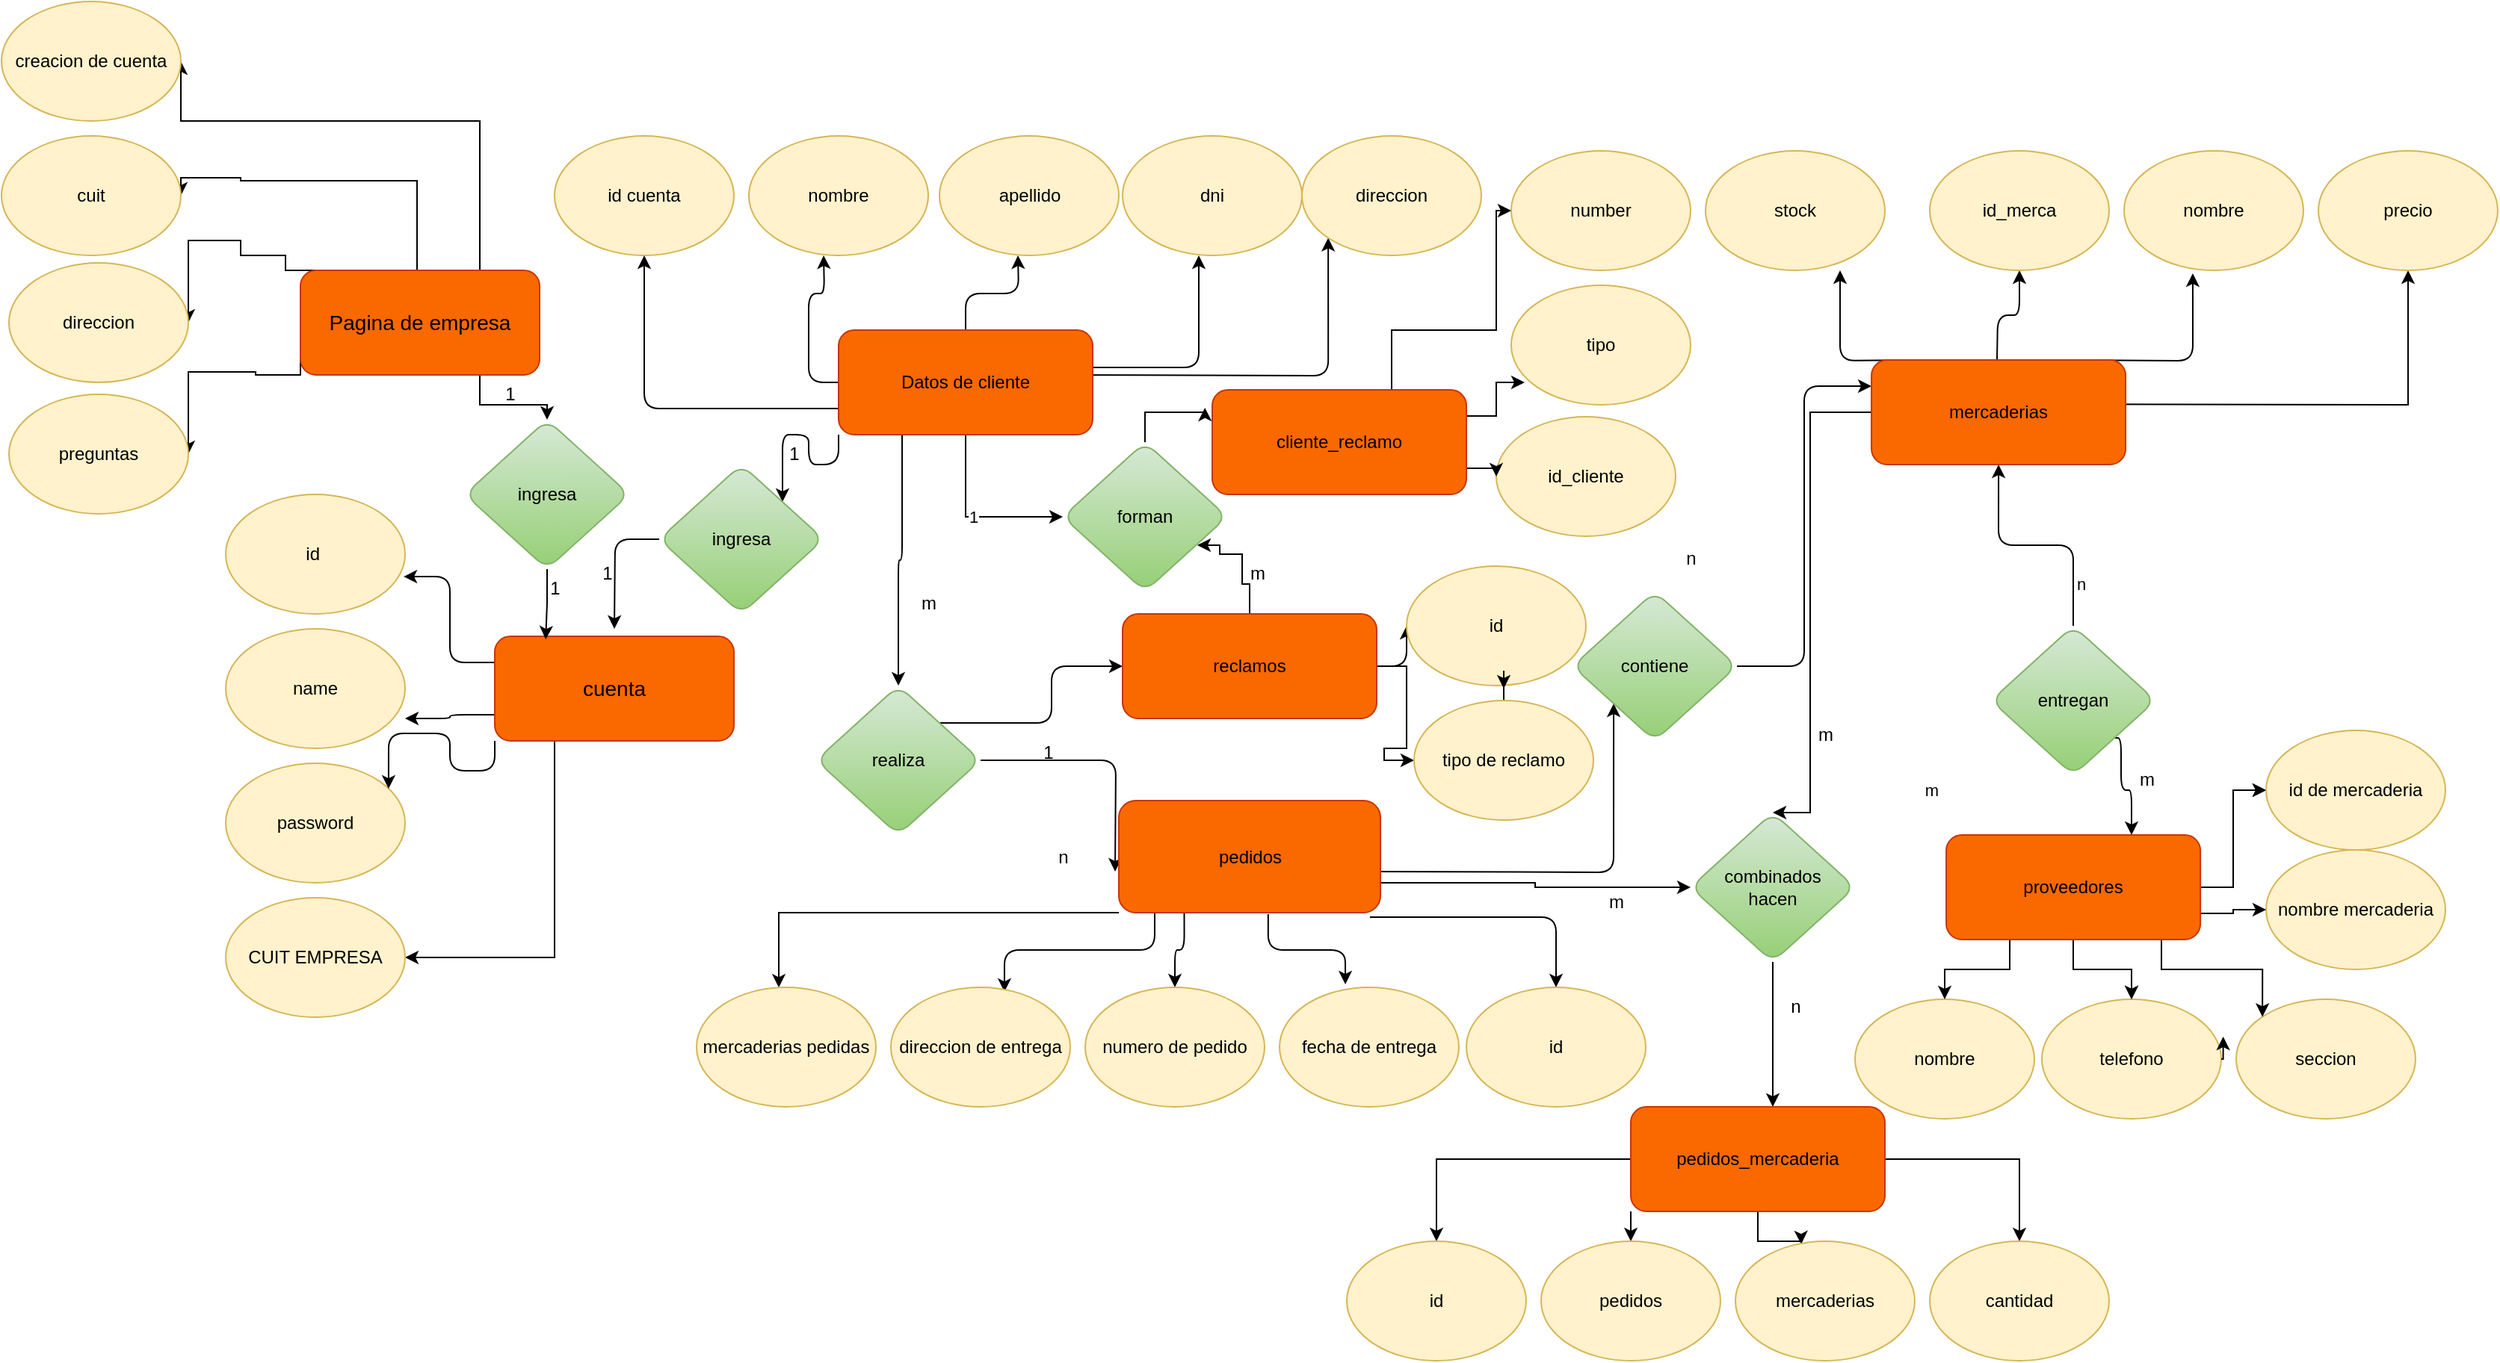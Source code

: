 <mxfile version="21.6.9" type="device">
  <diagram name="Página-1" id="cKyIX7_5VgaGWpvK9nll">
    <mxGraphModel dx="3277" dy="1083" grid="1" gridSize="10" guides="1" tooltips="1" connect="1" arrows="1" fold="1" page="1" pageScale="1" pageWidth="850" pageHeight="1100" background="#ffffff" math="0" shadow="0">
      <root>
        <mxCell id="0" />
        <mxCell id="1" parent="0" />
        <mxCell id="UQnEZiUiW4iRx1f-1rYH-13" style="edgeStyle=orthogonalEdgeStyle;rounded=1;orthogonalLoop=1;jettySize=auto;html=1;exitX=0.5;exitY=0;exitDx=0;exitDy=0;labelBackgroundColor=none;fontColor=default;" parent="1" source="UQnEZiUiW4iRx1f-1rYH-5" edge="1">
          <mxGeometry relative="1" as="geometry">
            <mxPoint x="250" y="310" as="targetPoint" />
          </mxGeometry>
        </mxCell>
        <mxCell id="UQnEZiUiW4iRx1f-1rYH-14" style="edgeStyle=orthogonalEdgeStyle;rounded=1;orthogonalLoop=1;jettySize=auto;html=1;labelBackgroundColor=none;fontColor=default;entryX=0.433;entryY=1;entryDx=0;entryDy=0;entryPerimeter=0;" parent="1" source="UQnEZiUiW4iRx1f-1rYH-5" edge="1" target="UQnEZiUiW4iRx1f-1rYH-11">
          <mxGeometry relative="1" as="geometry">
            <mxPoint x="370" y="310" as="targetPoint" />
            <Array as="points">
              <mxPoint x="371" y="385" />
            </Array>
          </mxGeometry>
        </mxCell>
        <mxCell id="UQnEZiUiW4iRx1f-1rYH-15" style="edgeStyle=orthogonalEdgeStyle;rounded=1;orthogonalLoop=1;jettySize=auto;html=1;exitX=1;exitY=0.75;exitDx=0;exitDy=0;labelBackgroundColor=none;fontColor=default;entryX=0;entryY=1;entryDx=0;entryDy=0;" parent="1" edge="1" target="UQnEZiUiW4iRx1f-1rYH-12">
          <mxGeometry relative="1" as="geometry">
            <mxPoint x="490" y="290" as="targetPoint" />
            <mxPoint x="259.5" y="390" as="sourcePoint" />
          </mxGeometry>
        </mxCell>
        <mxCell id="UQnEZiUiW4iRx1f-1rYH-16" style="edgeStyle=orthogonalEdgeStyle;rounded=1;orthogonalLoop=1;jettySize=auto;html=1;exitX=0;exitY=0.5;exitDx=0;exitDy=0;labelBackgroundColor=none;fontColor=default;" parent="1" source="UQnEZiUiW4iRx1f-1rYH-5" edge="1">
          <mxGeometry relative="1" as="geometry">
            <mxPoint x="120" y="310" as="targetPoint" />
          </mxGeometry>
        </mxCell>
        <mxCell id="UQnEZiUiW4iRx1f-1rYH-17" style="edgeStyle=orthogonalEdgeStyle;rounded=1;orthogonalLoop=1;jettySize=auto;html=1;exitX=0;exitY=0.75;exitDx=0;exitDy=0;entryX=0.5;entryY=1;entryDx=0;entryDy=0;labelBackgroundColor=none;fontColor=default;" parent="1" source="UQnEZiUiW4iRx1f-1rYH-5" target="UQnEZiUiW4iRx1f-1rYH-6" edge="1">
          <mxGeometry relative="1" as="geometry" />
        </mxCell>
        <mxCell id="UQnEZiUiW4iRx1f-1rYH-19" style="edgeStyle=orthogonalEdgeStyle;rounded=1;orthogonalLoop=1;jettySize=auto;html=1;exitX=0;exitY=1;exitDx=0;exitDy=0;entryX=1;entryY=0;entryDx=0;entryDy=0;labelBackgroundColor=none;fontColor=default;" parent="1" source="UQnEZiUiW4iRx1f-1rYH-5" target="UQnEZiUiW4iRx1f-1rYH-18" edge="1">
          <mxGeometry relative="1" as="geometry" />
        </mxCell>
        <mxCell id="UQnEZiUiW4iRx1f-1rYH-35" style="edgeStyle=orthogonalEdgeStyle;rounded=1;orthogonalLoop=1;jettySize=auto;html=1;exitX=0.25;exitY=1;exitDx=0;exitDy=0;labelBackgroundColor=none;fontColor=default;" parent="1" source="UQnEZiUiW4iRx1f-1rYH-5" target="UQnEZiUiW4iRx1f-1rYH-34" edge="1">
          <mxGeometry relative="1" as="geometry" />
        </mxCell>
        <mxCell id="Rgban8VwiF4H9zRSkYXn-22" value="1" style="edgeStyle=orthogonalEdgeStyle;rounded=0;orthogonalLoop=1;jettySize=auto;html=1;entryX=0;entryY=0.5;entryDx=0;entryDy=0;" edge="1" parent="1" source="UQnEZiUiW4iRx1f-1rYH-5" target="Rgban8VwiF4H9zRSkYXn-23">
          <mxGeometry relative="1" as="geometry">
            <mxPoint x="270" y="480" as="targetPoint" />
          </mxGeometry>
        </mxCell>
        <mxCell id="UQnEZiUiW4iRx1f-1rYH-5" value="Datos de cliente" style="rounded=1;whiteSpace=wrap;html=1;labelBackgroundColor=none;fillColor=#fa6800;fontColor=#000000;strokeColor=#C73500;" parent="1" vertex="1">
          <mxGeometry x="130" y="360" width="170" height="70" as="geometry" />
        </mxCell>
        <mxCell id="UQnEZiUiW4iRx1f-1rYH-6" value="id cuenta" style="ellipse;whiteSpace=wrap;html=1;rounded=1;labelBackgroundColor=none;fillColor=#fff2cc;strokeColor=#d6b656;" parent="1" vertex="1">
          <mxGeometry x="-60" y="230" width="120" height="80" as="geometry" />
        </mxCell>
        <mxCell id="UQnEZiUiW4iRx1f-1rYH-9" value="nombre" style="ellipse;whiteSpace=wrap;html=1;rounded=1;labelBackgroundColor=none;fillColor=#fff2cc;strokeColor=#d6b656;" parent="1" vertex="1">
          <mxGeometry x="70" y="230" width="120" height="80" as="geometry" />
        </mxCell>
        <mxCell id="UQnEZiUiW4iRx1f-1rYH-10" value="apellido" style="ellipse;whiteSpace=wrap;html=1;rounded=1;labelBackgroundColor=none;fillColor=#fff2cc;strokeColor=#d6b656;" parent="1" vertex="1">
          <mxGeometry x="197.5" y="230" width="120" height="80" as="geometry" />
        </mxCell>
        <mxCell id="UQnEZiUiW4iRx1f-1rYH-11" value="dni" style="ellipse;whiteSpace=wrap;html=1;rounded=1;labelBackgroundColor=none;fillColor=#fff2cc;strokeColor=#d6b656;" parent="1" vertex="1">
          <mxGeometry x="320" y="230" width="120" height="80" as="geometry" />
        </mxCell>
        <mxCell id="UQnEZiUiW4iRx1f-1rYH-12" value="direccion" style="ellipse;whiteSpace=wrap;html=1;rounded=1;labelBackgroundColor=none;fillColor=#fff2cc;strokeColor=#d6b656;" parent="1" vertex="1">
          <mxGeometry x="440" y="230" width="120" height="80" as="geometry" />
        </mxCell>
        <mxCell id="UQnEZiUiW4iRx1f-1rYH-30" style="edgeStyle=orthogonalEdgeStyle;rounded=1;orthogonalLoop=1;jettySize=auto;html=1;labelBackgroundColor=none;fontColor=default;" parent="1" source="UQnEZiUiW4iRx1f-1rYH-18" edge="1">
          <mxGeometry relative="1" as="geometry">
            <mxPoint x="-20" y="560" as="targetPoint" />
          </mxGeometry>
        </mxCell>
        <mxCell id="UQnEZiUiW4iRx1f-1rYH-18" value="ingresa" style="rhombus;whiteSpace=wrap;html=1;rounded=1;labelBackgroundColor=none;fillColor=#d5e8d4;gradientColor=#97d077;strokeColor=#82b366;" parent="1" vertex="1">
          <mxGeometry x="10" y="450" width="110" height="100" as="geometry" />
        </mxCell>
        <mxCell id="UQnEZiUiW4iRx1f-1rYH-23" value="id&amp;nbsp;" style="ellipse;whiteSpace=wrap;html=1;rounded=1;labelBackgroundColor=none;fillColor=#fff2cc;strokeColor=#d6b656;" parent="1" vertex="1">
          <mxGeometry x="-280" y="470" width="120" height="80" as="geometry" />
        </mxCell>
        <mxCell id="UQnEZiUiW4iRx1f-1rYH-24" value="name" style="ellipse;whiteSpace=wrap;html=1;rounded=1;labelBackgroundColor=none;fillColor=#fff2cc;strokeColor=#d6b656;" parent="1" vertex="1">
          <mxGeometry x="-280" y="560" width="120" height="80" as="geometry" />
        </mxCell>
        <mxCell id="UQnEZiUiW4iRx1f-1rYH-25" value="password" style="ellipse;whiteSpace=wrap;html=1;rounded=1;labelBackgroundColor=none;fillColor=#fff2cc;strokeColor=#d6b656;" parent="1" vertex="1">
          <mxGeometry x="-280" y="650" width="120" height="80" as="geometry" />
        </mxCell>
        <mxCell id="UQnEZiUiW4iRx1f-1rYH-27" style="edgeStyle=orthogonalEdgeStyle;rounded=1;orthogonalLoop=1;jettySize=auto;html=1;exitX=0;exitY=0.25;exitDx=0;exitDy=0;entryX=0.992;entryY=0.688;entryDx=0;entryDy=0;entryPerimeter=0;labelBackgroundColor=none;fontColor=default;" parent="1" source="UQnEZiUiW4iRx1f-1rYH-26" target="UQnEZiUiW4iRx1f-1rYH-23" edge="1">
          <mxGeometry relative="1" as="geometry" />
        </mxCell>
        <mxCell id="UQnEZiUiW4iRx1f-1rYH-28" style="edgeStyle=orthogonalEdgeStyle;rounded=1;orthogonalLoop=1;jettySize=auto;html=1;exitX=0;exitY=0.75;exitDx=0;exitDy=0;entryX=1;entryY=0.75;entryDx=0;entryDy=0;entryPerimeter=0;labelBackgroundColor=none;fontColor=default;" parent="1" source="UQnEZiUiW4iRx1f-1rYH-26" target="UQnEZiUiW4iRx1f-1rYH-24" edge="1">
          <mxGeometry relative="1" as="geometry" />
        </mxCell>
        <mxCell id="UQnEZiUiW4iRx1f-1rYH-29" style="edgeStyle=orthogonalEdgeStyle;rounded=1;orthogonalLoop=1;jettySize=auto;html=1;exitX=0;exitY=1;exitDx=0;exitDy=0;entryX=0.908;entryY=0.213;entryDx=0;entryDy=0;entryPerimeter=0;labelBackgroundColor=none;fontColor=default;" parent="1" source="UQnEZiUiW4iRx1f-1rYH-26" target="UQnEZiUiW4iRx1f-1rYH-25" edge="1">
          <mxGeometry relative="1" as="geometry" />
        </mxCell>
        <mxCell id="dkS_R55NKGUtYqbh3NGq-51" style="edgeStyle=orthogonalEdgeStyle;rounded=0;orthogonalLoop=1;jettySize=auto;html=1;exitX=0.25;exitY=1;exitDx=0;exitDy=0;" parent="1" source="UQnEZiUiW4iRx1f-1rYH-26" edge="1">
          <mxGeometry relative="1" as="geometry">
            <mxPoint x="-160" y="780" as="targetPoint" />
            <Array as="points">
              <mxPoint x="-60" y="780" />
            </Array>
          </mxGeometry>
        </mxCell>
        <mxCell id="UQnEZiUiW4iRx1f-1rYH-26" value="&lt;font style=&quot;font-size: 14px;&quot;&gt;cuenta&lt;/font&gt;" style="rounded=1;whiteSpace=wrap;html=1;labelBackgroundColor=none;fillColor=#fa6800;strokeColor=#C73500;fontColor=#000000;" parent="1" vertex="1">
          <mxGeometry x="-100" y="565" width="160" height="70" as="geometry" />
        </mxCell>
        <mxCell id="UQnEZiUiW4iRx1f-1rYH-39" style="edgeStyle=orthogonalEdgeStyle;rounded=1;orthogonalLoop=1;jettySize=auto;html=1;entryX=0;entryY=0.5;entryDx=0;entryDy=0;labelBackgroundColor=none;fontColor=default;" parent="1" source="UQnEZiUiW4iRx1f-1rYH-34" edge="1">
          <mxGeometry relative="1" as="geometry">
            <mxPoint x="315" y="722.5" as="targetPoint" />
          </mxGeometry>
        </mxCell>
        <mxCell id="UQnEZiUiW4iRx1f-1rYH-41" style="edgeStyle=orthogonalEdgeStyle;rounded=1;orthogonalLoop=1;jettySize=auto;html=1;entryX=0;entryY=0.5;entryDx=0;entryDy=0;exitX=1;exitY=0;exitDx=0;exitDy=0;labelBackgroundColor=none;fontColor=default;" parent="1" source="UQnEZiUiW4iRx1f-1rYH-34" target="UQnEZiUiW4iRx1f-1rYH-38" edge="1">
          <mxGeometry relative="1" as="geometry" />
        </mxCell>
        <mxCell id="UQnEZiUiW4iRx1f-1rYH-34" value="realiza" style="rhombus;whiteSpace=wrap;html=1;rounded=1;labelBackgroundColor=none;fillColor=#d5e8d4;gradientColor=#97d077;strokeColor=#82b366;" parent="1" vertex="1">
          <mxGeometry x="115" y="598" width="110" height="100" as="geometry" />
        </mxCell>
        <mxCell id="UQnEZiUiW4iRx1f-1rYH-53" style="edgeStyle=orthogonalEdgeStyle;rounded=1;orthogonalLoop=1;jettySize=auto;html=1;exitX=0.137;exitY=1;exitDx=0;exitDy=0;entryX=0.633;entryY=0.038;entryDx=0;entryDy=0;entryPerimeter=0;labelBackgroundColor=none;fontColor=default;exitPerimeter=0;" parent="1" source="UQnEZiUiW4iRx1f-1rYH-83" target="UQnEZiUiW4iRx1f-1rYH-49" edge="1">
          <mxGeometry relative="1" as="geometry">
            <mxPoint x="315" y="760" as="sourcePoint" />
          </mxGeometry>
        </mxCell>
        <mxCell id="UQnEZiUiW4iRx1f-1rYH-54" style="edgeStyle=orthogonalEdgeStyle;rounded=1;orthogonalLoop=1;jettySize=auto;html=1;exitX=0.25;exitY=1;exitDx=0;exitDy=0;labelBackgroundColor=none;fontColor=default;" parent="1" source="UQnEZiUiW4iRx1f-1rYH-83" target="UQnEZiUiW4iRx1f-1rYH-50" edge="1">
          <mxGeometry relative="1" as="geometry">
            <mxPoint x="358.75" y="760" as="sourcePoint" />
          </mxGeometry>
        </mxCell>
        <mxCell id="UQnEZiUiW4iRx1f-1rYH-55" style="edgeStyle=orthogonalEdgeStyle;rounded=1;orthogonalLoop=1;jettySize=auto;html=1;entryX=0.367;entryY=-0.025;entryDx=0;entryDy=0;entryPerimeter=0;labelBackgroundColor=none;fontColor=default;exitX=0.571;exitY=1.013;exitDx=0;exitDy=0;exitPerimeter=0;" parent="1" source="UQnEZiUiW4iRx1f-1rYH-83" target="UQnEZiUiW4iRx1f-1rYH-51" edge="1">
          <mxGeometry relative="1" as="geometry">
            <mxPoint x="402.5" y="760" as="sourcePoint" />
          </mxGeometry>
        </mxCell>
        <mxCell id="UQnEZiUiW4iRx1f-1rYH-56" style="edgeStyle=orthogonalEdgeStyle;rounded=1;orthogonalLoop=1;jettySize=auto;html=1;exitX=0.96;exitY=1.04;exitDx=0;exitDy=0;labelBackgroundColor=none;fontColor=default;exitPerimeter=0;" parent="1" source="UQnEZiUiW4iRx1f-1rYH-83" target="UQnEZiUiW4iRx1f-1rYH-52" edge="1">
          <mxGeometry relative="1" as="geometry">
            <mxPoint x="490" y="760" as="sourcePoint" />
          </mxGeometry>
        </mxCell>
        <mxCell id="UQnEZiUiW4iRx1f-1rYH-59" style="edgeStyle=orthogonalEdgeStyle;rounded=1;orthogonalLoop=1;jettySize=auto;html=1;entryX=0;entryY=1;entryDx=0;entryDy=0;labelBackgroundColor=none;fontColor=default;" parent="1" target="UQnEZiUiW4iRx1f-1rYH-57" edge="1">
          <mxGeometry relative="1" as="geometry">
            <mxPoint x="490" y="722.5" as="sourcePoint" />
          </mxGeometry>
        </mxCell>
        <mxCell id="UQnEZiUiW4iRx1f-1rYH-47" value="" style="edgeStyle=orthogonalEdgeStyle;rounded=1;orthogonalLoop=1;jettySize=auto;html=1;labelBackgroundColor=none;fontColor=default;" parent="1" source="UQnEZiUiW4iRx1f-1rYH-38" target="UQnEZiUiW4iRx1f-1rYH-43" edge="1">
          <mxGeometry relative="1" as="geometry" />
        </mxCell>
        <mxCell id="Rgban8VwiF4H9zRSkYXn-19" style="edgeStyle=orthogonalEdgeStyle;rounded=0;orthogonalLoop=1;jettySize=auto;html=1;" edge="1" parent="1" source="UQnEZiUiW4iRx1f-1rYH-38" target="UQnEZiUiW4iRx1f-1rYH-44">
          <mxGeometry relative="1" as="geometry" />
        </mxCell>
        <mxCell id="Rgban8VwiF4H9zRSkYXn-21" style="edgeStyle=orthogonalEdgeStyle;rounded=0;orthogonalLoop=1;jettySize=auto;html=1;entryX=0.818;entryY=0.69;entryDx=0;entryDy=0;entryPerimeter=0;" edge="1" parent="1" source="UQnEZiUiW4iRx1f-1rYH-38" target="Rgban8VwiF4H9zRSkYXn-23">
          <mxGeometry relative="1" as="geometry">
            <mxPoint x="320" y="520" as="targetPoint" />
            <Array as="points">
              <mxPoint x="405" y="530" />
              <mxPoint x="400" y="530" />
              <mxPoint x="400" y="510" />
              <mxPoint x="385" y="510" />
            </Array>
          </mxGeometry>
        </mxCell>
        <mxCell id="UQnEZiUiW4iRx1f-1rYH-38" value="reclamos" style="rounded=1;whiteSpace=wrap;html=1;labelBackgroundColor=none;fillColor=#fa6800;fontColor=#000000;strokeColor=#C73500;" parent="1" vertex="1">
          <mxGeometry x="320" y="550" width="170" height="70" as="geometry" />
        </mxCell>
        <mxCell id="UQnEZiUiW4iRx1f-1rYH-43" value="id" style="ellipse;whiteSpace=wrap;html=1;rounded=1;labelBackgroundColor=none;fillColor=#fff2cc;strokeColor=#d6b656;" parent="1" vertex="1">
          <mxGeometry x="510" y="518" width="120" height="80" as="geometry" />
        </mxCell>
        <mxCell id="Rgban8VwiF4H9zRSkYXn-37" style="edgeStyle=orthogonalEdgeStyle;rounded=0;orthogonalLoop=1;jettySize=auto;html=1;" edge="1" parent="1" source="UQnEZiUiW4iRx1f-1rYH-44">
          <mxGeometry relative="1" as="geometry">
            <mxPoint x="575" y="600" as="targetPoint" />
          </mxGeometry>
        </mxCell>
        <mxCell id="UQnEZiUiW4iRx1f-1rYH-44" value="tipo de reclamo" style="ellipse;whiteSpace=wrap;html=1;rounded=1;labelBackgroundColor=none;fillColor=#fff2cc;strokeColor=#d6b656;" parent="1" vertex="1">
          <mxGeometry x="515" y="608" width="120" height="80" as="geometry" />
        </mxCell>
        <mxCell id="UQnEZiUiW4iRx1f-1rYH-49" value="direccion de entrega" style="ellipse;whiteSpace=wrap;html=1;rounded=1;labelBackgroundColor=none;fillColor=#fff2cc;strokeColor=#d6b656;" parent="1" vertex="1">
          <mxGeometry x="165" y="800" width="120" height="80" as="geometry" />
        </mxCell>
        <mxCell id="UQnEZiUiW4iRx1f-1rYH-50" value="numero de pedido" style="ellipse;whiteSpace=wrap;html=1;rounded=1;labelBackgroundColor=none;fillColor=#fff2cc;strokeColor=#d6b656;" parent="1" vertex="1">
          <mxGeometry x="295" y="800" width="120" height="80" as="geometry" />
        </mxCell>
        <mxCell id="UQnEZiUiW4iRx1f-1rYH-51" value="fecha de entrega" style="ellipse;whiteSpace=wrap;html=1;rounded=1;labelBackgroundColor=none;fillColor=#fff2cc;strokeColor=#d6b656;" parent="1" vertex="1">
          <mxGeometry x="425" y="800" width="120" height="80" as="geometry" />
        </mxCell>
        <mxCell id="UQnEZiUiW4iRx1f-1rYH-52" value="id" style="ellipse;whiteSpace=wrap;html=1;rounded=1;labelBackgroundColor=none;fillColor=#fff2cc;strokeColor=#d6b656;" parent="1" vertex="1">
          <mxGeometry x="550" y="800" width="120" height="80" as="geometry" />
        </mxCell>
        <mxCell id="UQnEZiUiW4iRx1f-1rYH-61" style="edgeStyle=orthogonalEdgeStyle;rounded=1;orthogonalLoop=1;jettySize=auto;html=1;entryX=0;entryY=0.25;entryDx=0;entryDy=0;labelBackgroundColor=none;fontColor=default;" parent="1" source="UQnEZiUiW4iRx1f-1rYH-57" target="UQnEZiUiW4iRx1f-1rYH-81" edge="1">
          <mxGeometry relative="1" as="geometry">
            <mxPoint x="730" y="438.98" as="targetPoint" />
          </mxGeometry>
        </mxCell>
        <mxCell id="UQnEZiUiW4iRx1f-1rYH-57" value="contiene" style="rhombus;whiteSpace=wrap;html=1;rounded=1;labelBackgroundColor=none;fillColor=#d5e8d4;gradientColor=#97d077;strokeColor=#82b366;" parent="1" vertex="1">
          <mxGeometry x="621.04" y="535" width="110" height="100" as="geometry" />
        </mxCell>
        <mxCell id="UQnEZiUiW4iRx1f-1rYH-62" style="edgeStyle=orthogonalEdgeStyle;rounded=1;orthogonalLoop=1;jettySize=auto;html=1;labelBackgroundColor=none;fontColor=default;entryX=0.5;entryY=1;entryDx=0;entryDy=0;" parent="1" source="UQnEZiUiW4iRx1f-1rYH-58" target="UQnEZiUiW4iRx1f-1rYH-81" edge="1">
          <mxGeometry relative="1" as="geometry">
            <mxPoint x="815" y="480" as="targetPoint" />
          </mxGeometry>
        </mxCell>
        <mxCell id="dkS_R55NKGUtYqbh3NGq-20" value="n" style="edgeLabel;html=1;align=center;verticalAlign=middle;resizable=0;points=[];" parent="UQnEZiUiW4iRx1f-1rYH-62" vertex="1" connectable="0">
          <mxGeometry x="-0.648" y="-5" relative="1" as="geometry">
            <mxPoint as="offset" />
          </mxGeometry>
        </mxCell>
        <mxCell id="UQnEZiUiW4iRx1f-1rYH-71" style="edgeStyle=orthogonalEdgeStyle;rounded=1;orthogonalLoop=1;jettySize=auto;html=1;exitX=1;exitY=1;exitDx=0;exitDy=0;labelBackgroundColor=none;fontColor=default;" parent="1" source="UQnEZiUiW4iRx1f-1rYH-58" target="UQnEZiUiW4iRx1f-1rYH-82" edge="1">
          <mxGeometry relative="1" as="geometry">
            <mxPoint x="1150" y="688" as="targetPoint" />
            <Array as="points">
              <mxPoint x="988" y="668" />
              <mxPoint x="995" y="668" />
            </Array>
          </mxGeometry>
        </mxCell>
        <mxCell id="dkS_R55NKGUtYqbh3NGq-19" value="m" style="edgeLabel;html=1;align=center;verticalAlign=middle;resizable=0;points=[];" parent="UQnEZiUiW4iRx1f-1rYH-71" vertex="1" connectable="0">
          <mxGeometry x="-0.026" y="4" relative="1" as="geometry">
            <mxPoint x="-131" y="2" as="offset" />
          </mxGeometry>
        </mxCell>
        <mxCell id="UQnEZiUiW4iRx1f-1rYH-58" value="entregan" style="rhombus;whiteSpace=wrap;html=1;rounded=1;labelBackgroundColor=none;fillColor=#d5e8d4;gradientColor=#97d077;strokeColor=#82b366;" parent="1" vertex="1">
          <mxGeometry x="901.04" y="558" width="110" height="100" as="geometry" />
        </mxCell>
        <mxCell id="UQnEZiUiW4iRx1f-1rYH-76" style="edgeStyle=orthogonalEdgeStyle;rounded=1;orthogonalLoop=1;jettySize=auto;html=1;exitX=0.25;exitY=0;exitDx=0;exitDy=0;entryX=0.75;entryY=1;entryDx=0;entryDy=0;entryPerimeter=0;labelBackgroundColor=none;fontColor=default;" parent="1" target="UQnEZiUiW4iRx1f-1rYH-64" edge="1">
          <mxGeometry relative="1" as="geometry">
            <mxPoint x="862.5" y="380" as="sourcePoint" />
          </mxGeometry>
        </mxCell>
        <mxCell id="UQnEZiUiW4iRx1f-1rYH-78" style="edgeStyle=orthogonalEdgeStyle;rounded=1;orthogonalLoop=1;jettySize=auto;html=1;labelBackgroundColor=none;fontColor=default;" parent="1" target="UQnEZiUiW4iRx1f-1rYH-65" edge="1">
          <mxGeometry relative="1" as="geometry">
            <mxPoint x="905" y="380" as="sourcePoint" />
          </mxGeometry>
        </mxCell>
        <mxCell id="UQnEZiUiW4iRx1f-1rYH-80" style="edgeStyle=orthogonalEdgeStyle;rounded=1;orthogonalLoop=1;jettySize=auto;html=1;exitX=0.75;exitY=0;exitDx=0;exitDy=0;entryX=0.383;entryY=1.025;entryDx=0;entryDy=0;entryPerimeter=0;labelBackgroundColor=none;fontColor=default;" parent="1" target="UQnEZiUiW4iRx1f-1rYH-66" edge="1">
          <mxGeometry relative="1" as="geometry">
            <mxPoint x="947.5" y="380" as="sourcePoint" />
          </mxGeometry>
        </mxCell>
        <mxCell id="UQnEZiUiW4iRx1f-1rYH-64" value="stock" style="ellipse;whiteSpace=wrap;html=1;rounded=1;labelBackgroundColor=none;fillColor=#fff2cc;strokeColor=#d6b656;" parent="1" vertex="1">
          <mxGeometry x="710" y="240" width="120" height="80" as="geometry" />
        </mxCell>
        <mxCell id="UQnEZiUiW4iRx1f-1rYH-65" value="id_merca" style="ellipse;whiteSpace=wrap;html=1;rounded=1;labelBackgroundColor=none;fillColor=#fff2cc;strokeColor=#d6b656;" parent="1" vertex="1">
          <mxGeometry x="860" y="240" width="120" height="80" as="geometry" />
        </mxCell>
        <mxCell id="UQnEZiUiW4iRx1f-1rYH-66" value="nombre" style="ellipse;whiteSpace=wrap;html=1;rounded=1;labelBackgroundColor=none;fillColor=#fff2cc;strokeColor=#d6b656;" parent="1" vertex="1">
          <mxGeometry x="990" y="240" width="120" height="80" as="geometry" />
        </mxCell>
        <mxCell id="UQnEZiUiW4iRx1f-1rYH-67" value="nombre" style="ellipse;whiteSpace=wrap;html=1;rounded=1;labelBackgroundColor=none;fillColor=#fff2cc;strokeColor=#d6b656;" parent="1" vertex="1">
          <mxGeometry x="810" y="808" width="120" height="80" as="geometry" />
        </mxCell>
        <mxCell id="UQnEZiUiW4iRx1f-1rYH-68" value="telefono" style="ellipse;whiteSpace=wrap;html=1;rounded=1;labelBackgroundColor=none;fillColor=#fff2cc;strokeColor=#d6b656;" parent="1" vertex="1">
          <mxGeometry x="935" y="808" width="120" height="80" as="geometry" />
        </mxCell>
        <mxCell id="UQnEZiUiW4iRx1f-1rYH-69" value="seccion" style="ellipse;whiteSpace=wrap;html=1;rounded=1;labelBackgroundColor=none;fillColor=#fff2cc;strokeColor=#d6b656;" parent="1" vertex="1">
          <mxGeometry x="1065" y="808" width="120" height="80" as="geometry" />
        </mxCell>
        <mxCell id="UQnEZiUiW4iRx1f-1rYH-70" value="nombre mercaderia" style="ellipse;whiteSpace=wrap;html=1;rounded=1;labelBackgroundColor=none;fillColor=#fff2cc;strokeColor=#d6b656;" parent="1" vertex="1">
          <mxGeometry x="1085" y="708" width="120" height="80" as="geometry" />
        </mxCell>
        <mxCell id="dkS_R55NKGUtYqbh3NGq-22" style="edgeStyle=orthogonalEdgeStyle;rounded=0;orthogonalLoop=1;jettySize=auto;html=1;exitX=1;exitY=0;exitDx=0;exitDy=0;entryX=0.5;entryY=1;entryDx=0;entryDy=0;" parent="1" target="dkS_R55NKGUtYqbh3NGq-21" edge="1">
          <mxGeometry relative="1" as="geometry">
            <mxPoint x="890" y="409.5" as="sourcePoint" />
            <mxPoint x="1080" y="359.5" as="targetPoint" />
          </mxGeometry>
        </mxCell>
        <mxCell id="Rgban8VwiF4H9zRSkYXn-3" style="edgeStyle=orthogonalEdgeStyle;rounded=0;orthogonalLoop=1;jettySize=auto;html=1;entryX=0.5;entryY=0;entryDx=0;entryDy=0;" edge="1" parent="1" source="UQnEZiUiW4iRx1f-1rYH-81" target="Rgban8VwiF4H9zRSkYXn-2">
          <mxGeometry relative="1" as="geometry">
            <Array as="points">
              <mxPoint x="780" y="415" />
              <mxPoint x="780" y="683" />
            </Array>
          </mxGeometry>
        </mxCell>
        <mxCell id="UQnEZiUiW4iRx1f-1rYH-81" value="mercaderias" style="rounded=1;whiteSpace=wrap;html=1;labelBackgroundColor=none;fillColor=#fa6800;fontColor=#000000;strokeColor=#C73500;" parent="1" vertex="1">
          <mxGeometry x="821.04" y="380" width="170" height="70" as="geometry" />
        </mxCell>
        <mxCell id="wq6gES6-SzIY7oPl15SG-3" value="" style="edgeStyle=orthogonalEdgeStyle;rounded=0;orthogonalLoop=1;jettySize=auto;html=1;" parent="1" source="UQnEZiUiW4iRx1f-1rYH-82" target="dkS_R55NKGUtYqbh3NGq-24" edge="1">
          <mxGeometry relative="1" as="geometry" />
        </mxCell>
        <mxCell id="wq6gES6-SzIY7oPl15SG-4" value="" style="edgeStyle=orthogonalEdgeStyle;rounded=0;orthogonalLoop=1;jettySize=auto;html=1;" parent="1" source="UQnEZiUiW4iRx1f-1rYH-82" target="dkS_R55NKGUtYqbh3NGq-24" edge="1">
          <mxGeometry relative="1" as="geometry" />
        </mxCell>
        <mxCell id="wq6gES6-SzIY7oPl15SG-5" style="edgeStyle=orthogonalEdgeStyle;rounded=0;orthogonalLoop=1;jettySize=auto;html=1;exitX=1;exitY=0.75;exitDx=0;exitDy=0;" parent="1" source="UQnEZiUiW4iRx1f-1rYH-82" target="UQnEZiUiW4iRx1f-1rYH-70" edge="1">
          <mxGeometry relative="1" as="geometry" />
        </mxCell>
        <mxCell id="wq6gES6-SzIY7oPl15SG-6" style="edgeStyle=orthogonalEdgeStyle;rounded=0;orthogonalLoop=1;jettySize=auto;html=1;entryX=0;entryY=0;entryDx=0;entryDy=0;" parent="1" source="UQnEZiUiW4iRx1f-1rYH-82" target="UQnEZiUiW4iRx1f-1rYH-69" edge="1">
          <mxGeometry relative="1" as="geometry">
            <Array as="points">
              <mxPoint x="1015" y="788" />
              <mxPoint x="1083" y="788" />
            </Array>
          </mxGeometry>
        </mxCell>
        <mxCell id="wq6gES6-SzIY7oPl15SG-7" value="" style="edgeStyle=orthogonalEdgeStyle;rounded=0;orthogonalLoop=1;jettySize=auto;html=1;" parent="1" source="UQnEZiUiW4iRx1f-1rYH-82" target="UQnEZiUiW4iRx1f-1rYH-68" edge="1">
          <mxGeometry relative="1" as="geometry" />
        </mxCell>
        <mxCell id="wq6gES6-SzIY7oPl15SG-8" value="" style="edgeStyle=orthogonalEdgeStyle;rounded=0;orthogonalLoop=1;jettySize=auto;html=1;" parent="1" source="UQnEZiUiW4iRx1f-1rYH-82" target="UQnEZiUiW4iRx1f-1rYH-68" edge="1">
          <mxGeometry relative="1" as="geometry" />
        </mxCell>
        <mxCell id="wq6gES6-SzIY7oPl15SG-9" style="edgeStyle=orthogonalEdgeStyle;rounded=0;orthogonalLoop=1;jettySize=auto;html=1;exitX=0.25;exitY=1;exitDx=0;exitDy=0;entryX=0.5;entryY=0;entryDx=0;entryDy=0;" parent="1" source="UQnEZiUiW4iRx1f-1rYH-82" target="UQnEZiUiW4iRx1f-1rYH-67" edge="1">
          <mxGeometry relative="1" as="geometry" />
        </mxCell>
        <mxCell id="UQnEZiUiW4iRx1f-1rYH-82" value="proveedores" style="rounded=1;whiteSpace=wrap;html=1;labelBackgroundColor=none;fillColor=#fa6800;fontColor=#000000;strokeColor=#C73500;" parent="1" vertex="1">
          <mxGeometry x="871.04" y="698" width="170" height="70" as="geometry" />
        </mxCell>
        <mxCell id="dkS_R55NKGUtYqbh3NGq-16" style="edgeStyle=orthogonalEdgeStyle;rounded=0;orthogonalLoop=1;jettySize=auto;html=1;" parent="1" source="UQnEZiUiW4iRx1f-1rYH-83" target="dkS_R55NKGUtYqbh3NGq-15" edge="1">
          <mxGeometry relative="1" as="geometry">
            <Array as="points">
              <mxPoint x="90" y="750" />
            </Array>
          </mxGeometry>
        </mxCell>
        <mxCell id="Rgban8VwiF4H9zRSkYXn-1" value="" style="edgeStyle=orthogonalEdgeStyle;rounded=0;orthogonalLoop=1;jettySize=auto;html=1;" edge="1" parent="1" source="UQnEZiUiW4iRx1f-1rYH-83" target="Rgban8VwiF4H9zRSkYXn-2">
          <mxGeometry relative="1" as="geometry">
            <mxPoint x="700" y="735" as="targetPoint" />
            <Array as="points">
              <mxPoint x="596" y="730" />
              <mxPoint x="596" y="733" />
            </Array>
          </mxGeometry>
        </mxCell>
        <mxCell id="UQnEZiUiW4iRx1f-1rYH-83" value="pedidos" style="rounded=1;whiteSpace=wrap;html=1;labelBackgroundColor=none;fillColor=#fa6800;fontColor=#000000;strokeColor=#C73500;" parent="1" vertex="1">
          <mxGeometry x="317.5" y="675" width="175" height="75" as="geometry" />
        </mxCell>
        <mxCell id="dkS_R55NKGUtYqbh3NGq-1" value="1" style="text;html=1;align=center;verticalAlign=middle;resizable=0;points=[];autosize=1;strokeColor=none;fillColor=none;" parent="1" vertex="1">
          <mxGeometry x="85" y="428" width="30" height="30" as="geometry" />
        </mxCell>
        <mxCell id="dkS_R55NKGUtYqbh3NGq-2" value="1" style="text;html=1;align=center;verticalAlign=middle;resizable=0;points=[];autosize=1;strokeColor=none;fillColor=none;" parent="1" vertex="1">
          <mxGeometry x="-40" y="508" width="30" height="30" as="geometry" />
        </mxCell>
        <mxCell id="dkS_R55NKGUtYqbh3NGq-3" value="m" style="text;html=1;align=center;verticalAlign=middle;resizable=0;points=[];autosize=1;strokeColor=none;fillColor=none;" parent="1" vertex="1">
          <mxGeometry x="175" y="528" width="30" height="30" as="geometry" />
        </mxCell>
        <mxCell id="dkS_R55NKGUtYqbh3NGq-4" value="1" style="text;html=1;align=center;verticalAlign=middle;resizable=0;points=[];autosize=1;strokeColor=none;fillColor=none;" parent="1" vertex="1">
          <mxGeometry x="255" y="628" width="30" height="30" as="geometry" />
        </mxCell>
        <mxCell id="dkS_R55NKGUtYqbh3NGq-5" value="n" style="text;html=1;align=center;verticalAlign=middle;resizable=0;points=[];autosize=1;strokeColor=none;fillColor=none;" parent="1" vertex="1">
          <mxGeometry x="265" y="698" width="30" height="30" as="geometry" />
        </mxCell>
        <mxCell id="dkS_R55NKGUtYqbh3NGq-15" value="mercaderias pedidas" style="ellipse;whiteSpace=wrap;html=1;rounded=1;labelBackgroundColor=none;fillColor=#fff2cc;strokeColor=#d6b656;" parent="1" vertex="1">
          <mxGeometry x="35" y="800" width="120" height="80" as="geometry" />
        </mxCell>
        <mxCell id="dkS_R55NKGUtYqbh3NGq-18" value="n" style="text;html=1;align=center;verticalAlign=middle;resizable=0;points=[];autosize=1;strokeColor=none;fillColor=none;" parent="1" vertex="1">
          <mxGeometry x="685" y="498" width="30" height="30" as="geometry" />
        </mxCell>
        <mxCell id="dkS_R55NKGUtYqbh3NGq-21" value="precio" style="ellipse;whiteSpace=wrap;html=1;rounded=1;labelBackgroundColor=none;fillColor=#fff2cc;strokeColor=#d6b656;" parent="1" vertex="1">
          <mxGeometry x="1120" y="240" width="120" height="80" as="geometry" />
        </mxCell>
        <mxCell id="dkS_R55NKGUtYqbh3NGq-24" value="id de mercaderia" style="ellipse;whiteSpace=wrap;html=1;rounded=1;labelBackgroundColor=none;fillColor=#fff2cc;strokeColor=#d6b656;" parent="1" vertex="1">
          <mxGeometry x="1085" y="628" width="120" height="80" as="geometry" />
        </mxCell>
        <mxCell id="dkS_R55NKGUtYqbh3NGq-29" style="edgeStyle=orthogonalEdgeStyle;rounded=0;orthogonalLoop=1;jettySize=auto;html=1;exitX=0.25;exitY=0;exitDx=0;exitDy=0;entryX=1;entryY=0.5;entryDx=0;entryDy=0;" parent="1" source="dkS_R55NKGUtYqbh3NGq-27" target="dkS_R55NKGUtYqbh3NGq-34" edge="1">
          <mxGeometry relative="1" as="geometry">
            <mxPoint x="-400" y="331" as="targetPoint" />
            <Array as="points">
              <mxPoint x="-240" y="320" />
              <mxPoint x="-240" y="310" />
              <mxPoint x="-270" y="310" />
              <mxPoint x="-270" y="300" />
            </Array>
          </mxGeometry>
        </mxCell>
        <mxCell id="dkS_R55NKGUtYqbh3NGq-31" style="edgeStyle=orthogonalEdgeStyle;rounded=0;orthogonalLoop=1;jettySize=auto;html=1;exitX=0;exitY=0.75;exitDx=0;exitDy=0;entryX=1;entryY=0.5;entryDx=0;entryDy=0;" parent="1" source="dkS_R55NKGUtYqbh3NGq-27" target="dkS_R55NKGUtYqbh3NGq-36" edge="1">
          <mxGeometry relative="1" as="geometry">
            <mxPoint x="-410" y="440" as="targetPoint" />
            <Array as="points">
              <mxPoint x="-230" y="390" />
              <mxPoint x="-260" y="390" />
              <mxPoint x="-260" y="388" />
            </Array>
          </mxGeometry>
        </mxCell>
        <mxCell id="dkS_R55NKGUtYqbh3NGq-38" style="edgeStyle=orthogonalEdgeStyle;rounded=0;orthogonalLoop=1;jettySize=auto;html=1;exitX=0.675;exitY=0.014;exitDx=0;exitDy=0;exitPerimeter=0;entryX=1;entryY=0.5;entryDx=0;entryDy=0;" parent="1" source="dkS_R55NKGUtYqbh3NGq-27" target="dkS_R55NKGUtYqbh3NGq-39" edge="1">
          <mxGeometry relative="1" as="geometry">
            <mxPoint x="-440" y="140" as="targetPoint" />
            <mxPoint x="-110" y="265" as="sourcePoint" />
            <Array as="points">
              <mxPoint x="-122" y="340" />
              <mxPoint x="-152" y="340" />
              <mxPoint x="-152" y="260" />
              <mxPoint x="-270" y="260" />
              <mxPoint x="-270" y="258" />
            </Array>
          </mxGeometry>
        </mxCell>
        <mxCell id="dkS_R55NKGUtYqbh3NGq-40" style="edgeStyle=orthogonalEdgeStyle;rounded=0;orthogonalLoop=1;jettySize=auto;html=1;exitX=0.75;exitY=1;exitDx=0;exitDy=0;entryX=0.5;entryY=0;entryDx=0;entryDy=0;" parent="1" source="dkS_R55NKGUtYqbh3NGq-27" target="dkS_R55NKGUtYqbh3NGq-42" edge="1">
          <mxGeometry relative="1" as="geometry">
            <mxPoint x="-100" y="440" as="targetPoint" />
          </mxGeometry>
        </mxCell>
        <mxCell id="dkS_R55NKGUtYqbh3NGq-49" style="edgeStyle=orthogonalEdgeStyle;rounded=0;orthogonalLoop=1;jettySize=auto;html=1;exitX=0.75;exitY=0;exitDx=0;exitDy=0;entryX=1;entryY=0.5;entryDx=0;entryDy=0;" parent="1" source="dkS_R55NKGUtYqbh3NGq-27" target="dkS_R55NKGUtYqbh3NGq-50" edge="1">
          <mxGeometry relative="1" as="geometry">
            <mxPoint x="-420" y="30" as="targetPoint" />
            <Array as="points">
              <mxPoint x="-110" y="220" />
              <mxPoint x="-310" y="220" />
            </Array>
          </mxGeometry>
        </mxCell>
        <mxCell id="dkS_R55NKGUtYqbh3NGq-27" value="&lt;span style=&quot;font-size: 14px;&quot;&gt;Pagina de empresa&lt;/span&gt;" style="rounded=1;whiteSpace=wrap;html=1;labelBackgroundColor=none;fillColor=#fa6800;strokeColor=#C73500;fontColor=#000000;" parent="1" vertex="1">
          <mxGeometry x="-230" y="320" width="160" height="70" as="geometry" />
        </mxCell>
        <mxCell id="dkS_R55NKGUtYqbh3NGq-34" value="direccion" style="ellipse;whiteSpace=wrap;html=1;rounded=1;labelBackgroundColor=none;fillColor=#fff2cc;strokeColor=#d6b656;" parent="1" vertex="1">
          <mxGeometry x="-425" y="315" width="120" height="80" as="geometry" />
        </mxCell>
        <mxCell id="dkS_R55NKGUtYqbh3NGq-36" value="preguntas" style="ellipse;whiteSpace=wrap;html=1;rounded=1;labelBackgroundColor=none;fillColor=#fff2cc;strokeColor=#d6b656;" parent="1" vertex="1">
          <mxGeometry x="-425" y="403" width="120" height="80" as="geometry" />
        </mxCell>
        <mxCell id="dkS_R55NKGUtYqbh3NGq-39" value="cuit" style="ellipse;whiteSpace=wrap;html=1;rounded=1;labelBackgroundColor=none;fillColor=#fff2cc;strokeColor=#d6b656;" parent="1" vertex="1">
          <mxGeometry x="-430" y="230" width="120" height="80" as="geometry" />
        </mxCell>
        <mxCell id="dkS_R55NKGUtYqbh3NGq-43" style="edgeStyle=orthogonalEdgeStyle;rounded=0;orthogonalLoop=1;jettySize=auto;html=1;exitX=0.5;exitY=1;exitDx=0;exitDy=0;entryX=0.213;entryY=0.029;entryDx=0;entryDy=0;entryPerimeter=0;" parent="1" source="dkS_R55NKGUtYqbh3NGq-42" target="UQnEZiUiW4iRx1f-1rYH-26" edge="1">
          <mxGeometry relative="1" as="geometry" />
        </mxCell>
        <mxCell id="dkS_R55NKGUtYqbh3NGq-42" value="ingresa" style="rhombus;whiteSpace=wrap;html=1;rounded=1;labelBackgroundColor=none;fillColor=#d5e8d4;gradientColor=#97d077;strokeColor=#82b366;" parent="1" vertex="1">
          <mxGeometry x="-120" y="420" width="110" height="100" as="geometry" />
        </mxCell>
        <mxCell id="dkS_R55NKGUtYqbh3NGq-44" value="1" style="text;html=1;align=center;verticalAlign=middle;resizable=0;points=[];autosize=1;strokeColor=none;fillColor=none;" parent="1" vertex="1">
          <mxGeometry x="-105" y="388" width="30" height="30" as="geometry" />
        </mxCell>
        <mxCell id="dkS_R55NKGUtYqbh3NGq-45" value="1" style="text;html=1;align=center;verticalAlign=middle;resizable=0;points=[];autosize=1;strokeColor=none;fillColor=none;" parent="1" vertex="1">
          <mxGeometry x="-75" y="518" width="30" height="30" as="geometry" />
        </mxCell>
        <mxCell id="dkS_R55NKGUtYqbh3NGq-50" value="creacion de cuenta" style="ellipse;whiteSpace=wrap;html=1;rounded=1;labelBackgroundColor=none;fillColor=#fff2cc;strokeColor=#d6b656;" parent="1" vertex="1">
          <mxGeometry x="-430" y="140" width="120" height="80" as="geometry" />
        </mxCell>
        <mxCell id="dkS_R55NKGUtYqbh3NGq-52" value="CUIT EMPRESA" style="ellipse;whiteSpace=wrap;html=1;rounded=1;labelBackgroundColor=none;fillColor=#fff2cc;strokeColor=#d6b656;" parent="1" vertex="1">
          <mxGeometry x="-280" y="740" width="120" height="80" as="geometry" />
        </mxCell>
        <mxCell id="wq6gES6-SzIY7oPl15SG-1" style="edgeStyle=orthogonalEdgeStyle;rounded=0;orthogonalLoop=1;jettySize=auto;html=1;exitX=1;exitY=0.5;exitDx=0;exitDy=0;entryX=1.011;entryY=0.313;entryDx=0;entryDy=0;entryPerimeter=0;" parent="1" source="UQnEZiUiW4iRx1f-1rYH-68" target="UQnEZiUiW4iRx1f-1rYH-68" edge="1">
          <mxGeometry relative="1" as="geometry" />
        </mxCell>
        <mxCell id="wq6gES6-SzIY7oPl15SG-2" value="m" style="text;html=1;align=center;verticalAlign=middle;resizable=0;points=[];autosize=1;strokeColor=none;fillColor=none;" parent="1" vertex="1">
          <mxGeometry x="990" y="646" width="30" height="30" as="geometry" />
        </mxCell>
        <mxCell id="Rgban8VwiF4H9zRSkYXn-4" style="edgeStyle=orthogonalEdgeStyle;rounded=0;orthogonalLoop=1;jettySize=auto;html=1;" edge="1" parent="1" source="Rgban8VwiF4H9zRSkYXn-2">
          <mxGeometry relative="1" as="geometry">
            <mxPoint x="755" y="880" as="targetPoint" />
          </mxGeometry>
        </mxCell>
        <mxCell id="Rgban8VwiF4H9zRSkYXn-2" value="combinados&lt;br&gt;hacen" style="rhombus;whiteSpace=wrap;html=1;rounded=1;labelBackgroundColor=none;fillColor=#d5e8d4;gradientColor=#97d077;strokeColor=#82b366;" vertex="1" parent="1">
          <mxGeometry x="700" y="683" width="110" height="100" as="geometry" />
        </mxCell>
        <mxCell id="Rgban8VwiF4H9zRSkYXn-15" style="edgeStyle=orthogonalEdgeStyle;rounded=0;orthogonalLoop=1;jettySize=auto;html=1;entryX=0.5;entryY=0;entryDx=0;entryDy=0;" edge="1" parent="1" source="Rgban8VwiF4H9zRSkYXn-5" target="Rgban8VwiF4H9zRSkYXn-13">
          <mxGeometry relative="1" as="geometry" />
        </mxCell>
        <mxCell id="Rgban8VwiF4H9zRSkYXn-16" style="edgeStyle=orthogonalEdgeStyle;rounded=0;orthogonalLoop=1;jettySize=auto;html=1;exitX=0;exitY=1;exitDx=0;exitDy=0;entryX=0.5;entryY=0;entryDx=0;entryDy=0;" edge="1" parent="1" source="Rgban8VwiF4H9zRSkYXn-5" target="Rgban8VwiF4H9zRSkYXn-12">
          <mxGeometry relative="1" as="geometry" />
        </mxCell>
        <mxCell id="Rgban8VwiF4H9zRSkYXn-17" style="edgeStyle=orthogonalEdgeStyle;rounded=0;orthogonalLoop=1;jettySize=auto;html=1;entryX=0.367;entryY=0.025;entryDx=0;entryDy=0;entryPerimeter=0;" edge="1" parent="1" source="Rgban8VwiF4H9zRSkYXn-5" target="Rgban8VwiF4H9zRSkYXn-11">
          <mxGeometry relative="1" as="geometry" />
        </mxCell>
        <mxCell id="Rgban8VwiF4H9zRSkYXn-18" style="edgeStyle=orthogonalEdgeStyle;rounded=0;orthogonalLoop=1;jettySize=auto;html=1;entryX=0.5;entryY=0;entryDx=0;entryDy=0;" edge="1" parent="1" source="Rgban8VwiF4H9zRSkYXn-5" target="Rgban8VwiF4H9zRSkYXn-14">
          <mxGeometry relative="1" as="geometry" />
        </mxCell>
        <mxCell id="Rgban8VwiF4H9zRSkYXn-5" value="pedidos_mercaderia" style="rounded=1;whiteSpace=wrap;html=1;labelBackgroundColor=none;fillColor=#fa6800;fontColor=#000000;strokeColor=#C73500;" vertex="1" parent="1">
          <mxGeometry x="660" y="880" width="170" height="70" as="geometry" />
        </mxCell>
        <mxCell id="Rgban8VwiF4H9zRSkYXn-7" value="m" style="text;html=1;align=center;verticalAlign=middle;resizable=0;points=[];autosize=1;strokeColor=none;fillColor=none;" vertex="1" parent="1">
          <mxGeometry x="775" y="616" width="30" height="30" as="geometry" />
        </mxCell>
        <mxCell id="Rgban8VwiF4H9zRSkYXn-8" value="n" style="text;html=1;align=center;verticalAlign=middle;resizable=0;points=[];autosize=1;strokeColor=none;fillColor=none;" vertex="1" parent="1">
          <mxGeometry x="755" y="798" width="30" height="30" as="geometry" />
        </mxCell>
        <mxCell id="Rgban8VwiF4H9zRSkYXn-9" value="m" style="text;html=1;align=center;verticalAlign=middle;resizable=0;points=[];autosize=1;strokeColor=none;fillColor=none;" vertex="1" parent="1">
          <mxGeometry x="635" y="728" width="30" height="30" as="geometry" />
        </mxCell>
        <mxCell id="Rgban8VwiF4H9zRSkYXn-11" value="mercaderias" style="ellipse;whiteSpace=wrap;html=1;rounded=1;labelBackgroundColor=none;fillColor=#fff2cc;strokeColor=#d6b656;" vertex="1" parent="1">
          <mxGeometry x="730" y="970" width="120" height="80" as="geometry" />
        </mxCell>
        <mxCell id="Rgban8VwiF4H9zRSkYXn-12" value="pedidos" style="ellipse;whiteSpace=wrap;html=1;rounded=1;labelBackgroundColor=none;fillColor=#fff2cc;strokeColor=#d6b656;" vertex="1" parent="1">
          <mxGeometry x="600" y="970" width="120" height="80" as="geometry" />
        </mxCell>
        <mxCell id="Rgban8VwiF4H9zRSkYXn-13" value="id" style="ellipse;whiteSpace=wrap;html=1;rounded=1;labelBackgroundColor=none;fillColor=#fff2cc;strokeColor=#d6b656;" vertex="1" parent="1">
          <mxGeometry x="470" y="970" width="120" height="80" as="geometry" />
        </mxCell>
        <mxCell id="Rgban8VwiF4H9zRSkYXn-14" value="cantidad" style="ellipse;whiteSpace=wrap;html=1;rounded=1;labelBackgroundColor=none;fillColor=#fff2cc;strokeColor=#d6b656;" vertex="1" parent="1">
          <mxGeometry x="860" y="970" width="120" height="80" as="geometry" />
        </mxCell>
        <mxCell id="Rgban8VwiF4H9zRSkYXn-35" style="edgeStyle=orthogonalEdgeStyle;rounded=0;orthogonalLoop=1;jettySize=auto;html=1;entryX=-0.029;entryY=0.171;entryDx=0;entryDy=0;entryPerimeter=0;" edge="1" parent="1" source="Rgban8VwiF4H9zRSkYXn-23" target="Rgban8VwiF4H9zRSkYXn-32">
          <mxGeometry relative="1" as="geometry">
            <mxPoint x="360" y="430" as="targetPoint" />
          </mxGeometry>
        </mxCell>
        <mxCell id="Rgban8VwiF4H9zRSkYXn-23" value="forman" style="rhombus;whiteSpace=wrap;html=1;rounded=1;labelBackgroundColor=none;fillColor=#d5e8d4;gradientColor=#97d077;strokeColor=#82b366;" vertex="1" parent="1">
          <mxGeometry x="280" y="435" width="110" height="100" as="geometry" />
        </mxCell>
        <mxCell id="Rgban8VwiF4H9zRSkYXn-24" value="m" style="text;html=1;align=center;verticalAlign=middle;resizable=0;points=[];autosize=1;strokeColor=none;fillColor=none;" vertex="1" parent="1">
          <mxGeometry x="395" y="508" width="30" height="30" as="geometry" />
        </mxCell>
        <mxCell id="Rgban8VwiF4H9zRSkYXn-25" value="number" style="ellipse;whiteSpace=wrap;html=1;rounded=1;labelBackgroundColor=none;fillColor=#fff2cc;strokeColor=#d6b656;" vertex="1" parent="1">
          <mxGeometry x="580" y="240" width="120" height="80" as="geometry" />
        </mxCell>
        <mxCell id="Rgban8VwiF4H9zRSkYXn-26" value="tipo" style="ellipse;whiteSpace=wrap;html=1;rounded=1;labelBackgroundColor=none;fillColor=#fff2cc;strokeColor=#d6b656;" vertex="1" parent="1">
          <mxGeometry x="580" y="330" width="120" height="80" as="geometry" />
        </mxCell>
        <mxCell id="Rgban8VwiF4H9zRSkYXn-27" value="id_cliente" style="ellipse;whiteSpace=wrap;html=1;rounded=1;labelBackgroundColor=none;fillColor=#fff2cc;strokeColor=#d6b656;" vertex="1" parent="1">
          <mxGeometry x="570" y="418" width="120" height="80" as="geometry" />
        </mxCell>
        <mxCell id="Rgban8VwiF4H9zRSkYXn-36" style="edgeStyle=orthogonalEdgeStyle;rounded=0;orthogonalLoop=1;jettySize=auto;html=1;entryX=0;entryY=0.5;entryDx=0;entryDy=0;" edge="1" parent="1">
          <mxGeometry relative="1" as="geometry">
            <mxPoint x="500" y="400" as="sourcePoint" />
            <mxPoint x="580" y="280" as="targetPoint" />
            <Array as="points">
              <mxPoint x="500" y="360" />
              <mxPoint x="570" y="360" />
              <mxPoint x="570" y="280" />
            </Array>
          </mxGeometry>
        </mxCell>
        <mxCell id="Rgban8VwiF4H9zRSkYXn-38" style="edgeStyle=orthogonalEdgeStyle;rounded=0;orthogonalLoop=1;jettySize=auto;html=1;exitX=1;exitY=0.75;exitDx=0;exitDy=0;entryX=0;entryY=0.5;entryDx=0;entryDy=0;" edge="1" parent="1" source="Rgban8VwiF4H9zRSkYXn-32" target="Rgban8VwiF4H9zRSkYXn-27">
          <mxGeometry relative="1" as="geometry">
            <Array as="points">
              <mxPoint x="570" y="453" />
            </Array>
          </mxGeometry>
        </mxCell>
        <mxCell id="Rgban8VwiF4H9zRSkYXn-39" style="edgeStyle=orthogonalEdgeStyle;rounded=0;orthogonalLoop=1;jettySize=auto;html=1;exitX=1;exitY=0.25;exitDx=0;exitDy=0;entryX=0.075;entryY=0.813;entryDx=0;entryDy=0;entryPerimeter=0;" edge="1" parent="1" source="Rgban8VwiF4H9zRSkYXn-32" target="Rgban8VwiF4H9zRSkYXn-26">
          <mxGeometry relative="1" as="geometry" />
        </mxCell>
        <mxCell id="Rgban8VwiF4H9zRSkYXn-32" value="cliente_reclamo" style="rounded=1;whiteSpace=wrap;html=1;labelBackgroundColor=none;fillColor=#fa6800;fontColor=#000000;strokeColor=#C73500;" vertex="1" parent="1">
          <mxGeometry x="380" y="400" width="170" height="70" as="geometry" />
        </mxCell>
        <mxCell id="Rgban8VwiF4H9zRSkYXn-40" style="edgeStyle=orthogonalEdgeStyle;rounded=0;orthogonalLoop=1;jettySize=auto;html=1;exitX=0.5;exitY=1;exitDx=0;exitDy=0;" edge="1" parent="1" source="dkS_R55NKGUtYqbh3NGq-34" target="dkS_R55NKGUtYqbh3NGq-34">
          <mxGeometry relative="1" as="geometry" />
        </mxCell>
      </root>
    </mxGraphModel>
  </diagram>
</mxfile>
